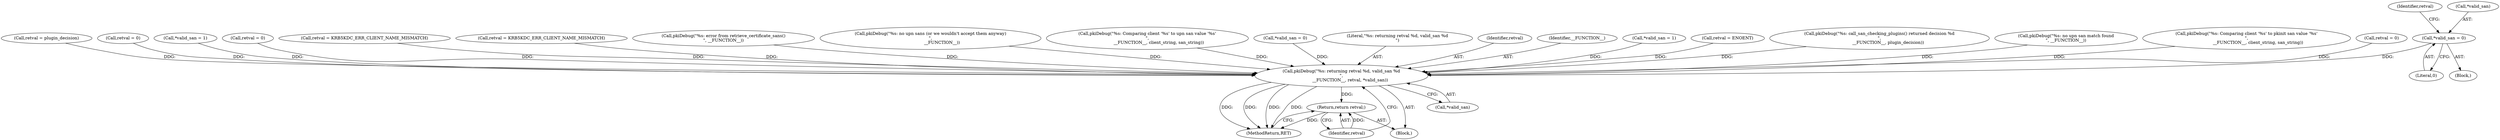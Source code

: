 digraph "0_krb5_50fe4074f188c2d4da0c421e96553acea8378db2_1@pointer" {
"1000350" [label="(Call,*valid_san = 0)"];
"1000414" [label="(Call,pkiDebug(\"%s: returning retval %d, valid_san %d\n\",\n             __FUNCTION__, retval, *valid_san))"];
"1000420" [label="(Return,return retval;)"];
"1000353" [label="(Literal,0)"];
"1000214" [label="(Call,retval = plugin_decision)"];
"1000334" [label="(Call,retval = 0)"];
"1000350" [label="(Call,*valid_san = 0)"];
"1000267" [label="(Call,*valid_san = 1)"];
"1000271" [label="(Call,retval = 0)"];
"1000163" [label="(Call,retval = KRB5KDC_ERR_CLIENT_NAME_MISMATCH)"];
"1000286" [label="(Call,retval = KRB5KDC_ERR_CLIENT_NAME_MISMATCH)"];
"1000160" [label="(Call,pkiDebug(\"%s: error from retrieve_certificate_sans()\n\", __FUNCTION__))"];
"1000349" [label="(Block,)"];
"1000422" [label="(MethodReturn,RET)"];
"1000418" [label="(Call,*valid_san)"];
"1000283" [label="(Call,pkiDebug(\"%s: no upn sans (or we wouldn't accept them anyway)\n\",\n                 __FUNCTION__))"];
"1000420" [label="(Return,return retval;)"];
"1000312" [label="(Call,pkiDebug(\"%s: Comparing client '%s' to upn san value '%s'\n\",\n                 __FUNCTION__, client_string, san_string))"];
"1000414" [label="(Call,pkiDebug(\"%s: returning retval %d, valid_san %d\n\",\n             __FUNCTION__, retval, *valid_san))"];
"1000355" [label="(Identifier,retval)"];
"1000128" [label="(Call,*valid_san = 0)"];
"1000415" [label="(Literal,\"%s: returning retval %d, valid_san %d\n\")"];
"1000417" [label="(Identifier,retval)"];
"1000421" [label="(Identifier,retval)"];
"1000416" [label="(Identifier,__FUNCTION__)"];
"1000330" [label="(Call,*valid_san = 1)"];
"1000178" [label="(Call,retval = ENOENT)"];
"1000351" [label="(Call,*valid_san)"];
"1000205" [label="(Call,pkiDebug(\"%s: call_san_checking_plugins() returned decision %d\n\",\n             __FUNCTION__, plugin_decision))"];
"1000112" [label="(Block,)"];
"1000338" [label="(Call,pkiDebug(\"%s: no upn san match found\n\", __FUNCTION__))"];
"1000249" [label="(Call,pkiDebug(\"%s: Comparing client '%s' to pkinit san value '%s'\n\",\n                 __FUNCTION__, client_string, san_string))"];
"1000357" [label="(Call,retval = 0)"];
"1000350" -> "1000349"  [label="AST: "];
"1000350" -> "1000353"  [label="CFG: "];
"1000351" -> "1000350"  [label="AST: "];
"1000353" -> "1000350"  [label="AST: "];
"1000355" -> "1000350"  [label="CFG: "];
"1000350" -> "1000414"  [label="DDG: "];
"1000414" -> "1000112"  [label="AST: "];
"1000414" -> "1000418"  [label="CFG: "];
"1000415" -> "1000414"  [label="AST: "];
"1000416" -> "1000414"  [label="AST: "];
"1000417" -> "1000414"  [label="AST: "];
"1000418" -> "1000414"  [label="AST: "];
"1000421" -> "1000414"  [label="CFG: "];
"1000414" -> "1000422"  [label="DDG: "];
"1000414" -> "1000422"  [label="DDG: "];
"1000414" -> "1000422"  [label="DDG: "];
"1000414" -> "1000422"  [label="DDG: "];
"1000249" -> "1000414"  [label="DDG: "];
"1000283" -> "1000414"  [label="DDG: "];
"1000205" -> "1000414"  [label="DDG: "];
"1000338" -> "1000414"  [label="DDG: "];
"1000160" -> "1000414"  [label="DDG: "];
"1000312" -> "1000414"  [label="DDG: "];
"1000163" -> "1000414"  [label="DDG: "];
"1000286" -> "1000414"  [label="DDG: "];
"1000178" -> "1000414"  [label="DDG: "];
"1000357" -> "1000414"  [label="DDG: "];
"1000214" -> "1000414"  [label="DDG: "];
"1000271" -> "1000414"  [label="DDG: "];
"1000334" -> "1000414"  [label="DDG: "];
"1000330" -> "1000414"  [label="DDG: "];
"1000267" -> "1000414"  [label="DDG: "];
"1000128" -> "1000414"  [label="DDG: "];
"1000414" -> "1000420"  [label="DDG: "];
"1000420" -> "1000112"  [label="AST: "];
"1000420" -> "1000421"  [label="CFG: "];
"1000421" -> "1000420"  [label="AST: "];
"1000422" -> "1000420"  [label="CFG: "];
"1000420" -> "1000422"  [label="DDG: "];
"1000421" -> "1000420"  [label="DDG: "];
}
